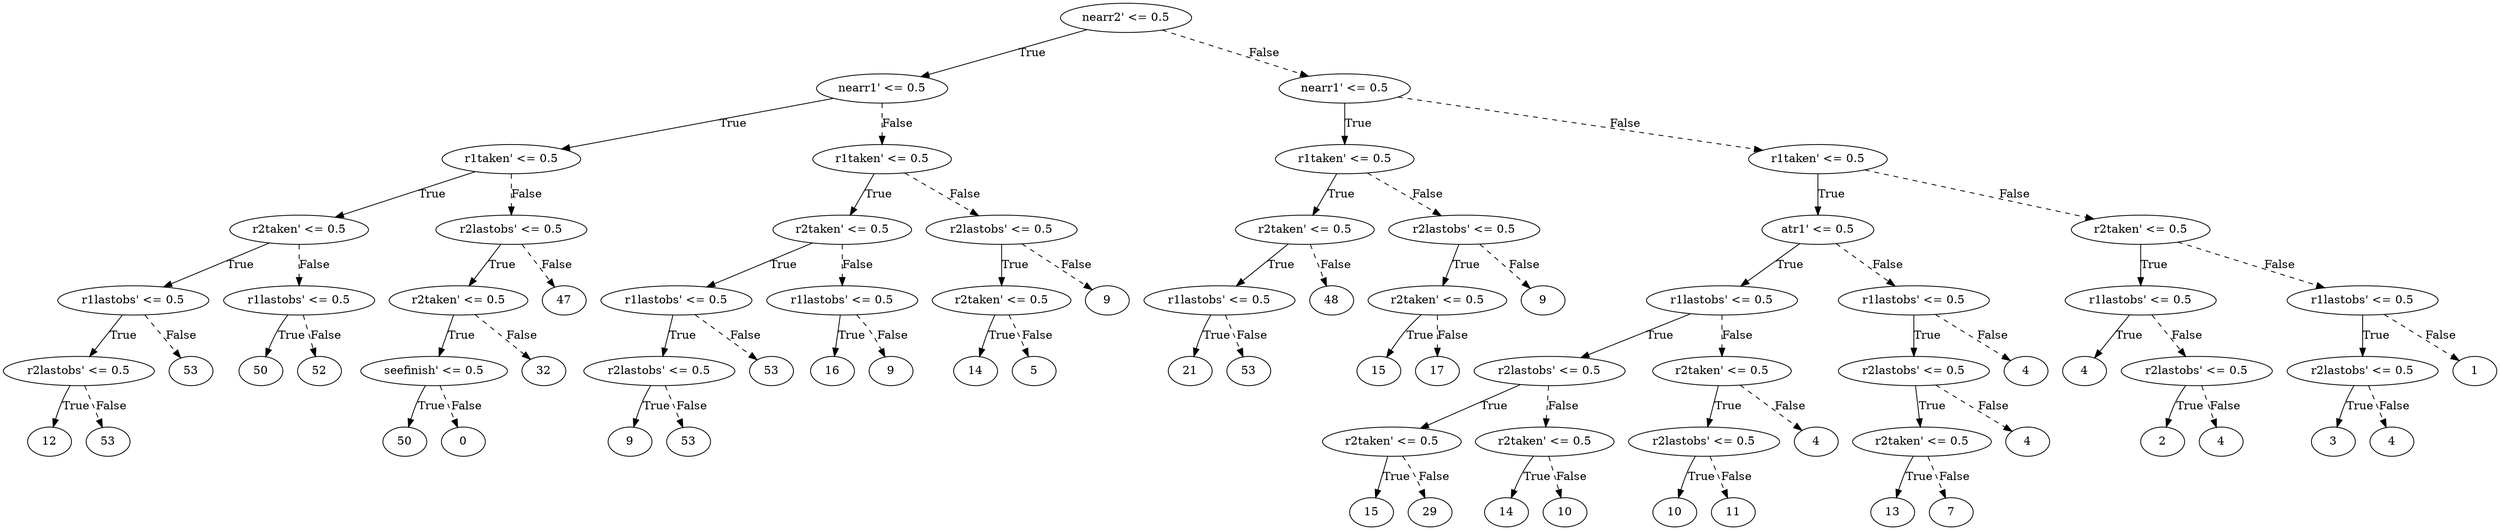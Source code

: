 digraph {
0 [label="nearr2' <= 0.5"];
1 [label="nearr1' <= 0.5"];
2 [label="r1taken' <= 0.5"];
3 [label="r2taken' <= 0.5"];
4 [label="r1lastobs' <= 0.5"];
5 [label="r2lastobs' <= 0.5"];
6 [label="12"];
5 -> 6 [label="True"];
7 [label="53"];
5 -> 7 [style="dashed", label="False"];
4 -> 5 [label="True"];
8 [label="53"];
4 -> 8 [style="dashed", label="False"];
3 -> 4 [label="True"];
9 [label="r1lastobs' <= 0.5"];
10 [label="50"];
9 -> 10 [label="True"];
11 [label="52"];
9 -> 11 [style="dashed", label="False"];
3 -> 9 [style="dashed", label="False"];
2 -> 3 [label="True"];
12 [label="r2lastobs' <= 0.5"];
13 [label="r2taken' <= 0.5"];
14 [label="seefinish' <= 0.5"];
15 [label="50"];
14 -> 15 [label="True"];
16 [label="0"];
14 -> 16 [style="dashed", label="False"];
13 -> 14 [label="True"];
17 [label="32"];
13 -> 17 [style="dashed", label="False"];
12 -> 13 [label="True"];
18 [label="47"];
12 -> 18 [style="dashed", label="False"];
2 -> 12 [style="dashed", label="False"];
1 -> 2 [label="True"];
19 [label="r1taken' <= 0.5"];
20 [label="r2taken' <= 0.5"];
21 [label="r1lastobs' <= 0.5"];
22 [label="r2lastobs' <= 0.5"];
23 [label="9"];
22 -> 23 [label="True"];
24 [label="53"];
22 -> 24 [style="dashed", label="False"];
21 -> 22 [label="True"];
25 [label="53"];
21 -> 25 [style="dashed", label="False"];
20 -> 21 [label="True"];
26 [label="r1lastobs' <= 0.5"];
27 [label="16"];
26 -> 27 [label="True"];
28 [label="9"];
26 -> 28 [style="dashed", label="False"];
20 -> 26 [style="dashed", label="False"];
19 -> 20 [label="True"];
29 [label="r2lastobs' <= 0.5"];
30 [label="r2taken' <= 0.5"];
31 [label="14"];
30 -> 31 [label="True"];
32 [label="5"];
30 -> 32 [style="dashed", label="False"];
29 -> 30 [label="True"];
33 [label="9"];
29 -> 33 [style="dashed", label="False"];
19 -> 29 [style="dashed", label="False"];
1 -> 19 [style="dashed", label="False"];
0 -> 1 [label="True"];
34 [label="nearr1' <= 0.5"];
35 [label="r1taken' <= 0.5"];
36 [label="r2taken' <= 0.5"];
37 [label="r1lastobs' <= 0.5"];
38 [label="21"];
37 -> 38 [label="True"];
39 [label="53"];
37 -> 39 [style="dashed", label="False"];
36 -> 37 [label="True"];
40 [label="48"];
36 -> 40 [style="dashed", label="False"];
35 -> 36 [label="True"];
41 [label="r2lastobs' <= 0.5"];
42 [label="r2taken' <= 0.5"];
43 [label="15"];
42 -> 43 [label="True"];
44 [label="17"];
42 -> 44 [style="dashed", label="False"];
41 -> 42 [label="True"];
45 [label="9"];
41 -> 45 [style="dashed", label="False"];
35 -> 41 [style="dashed", label="False"];
34 -> 35 [label="True"];
46 [label="r1taken' <= 0.5"];
47 [label="atr1' <= 0.5"];
48 [label="r1lastobs' <= 0.5"];
49 [label="r2lastobs' <= 0.5"];
50 [label="r2taken' <= 0.5"];
51 [label="15"];
50 -> 51 [label="True"];
52 [label="29"];
50 -> 52 [style="dashed", label="False"];
49 -> 50 [label="True"];
53 [label="r2taken' <= 0.5"];
54 [label="14"];
53 -> 54 [label="True"];
55 [label="10"];
53 -> 55 [style="dashed", label="False"];
49 -> 53 [style="dashed", label="False"];
48 -> 49 [label="True"];
56 [label="r2taken' <= 0.5"];
57 [label="r2lastobs' <= 0.5"];
58 [label="10"];
57 -> 58 [label="True"];
59 [label="11"];
57 -> 59 [style="dashed", label="False"];
56 -> 57 [label="True"];
60 [label="4"];
56 -> 60 [style="dashed", label="False"];
48 -> 56 [style="dashed", label="False"];
47 -> 48 [label="True"];
61 [label="r1lastobs' <= 0.5"];
62 [label="r2lastobs' <= 0.5"];
63 [label="r2taken' <= 0.5"];
64 [label="13"];
63 -> 64 [label="True"];
65 [label="7"];
63 -> 65 [style="dashed", label="False"];
62 -> 63 [label="True"];
66 [label="4"];
62 -> 66 [style="dashed", label="False"];
61 -> 62 [label="True"];
67 [label="4"];
61 -> 67 [style="dashed", label="False"];
47 -> 61 [style="dashed", label="False"];
46 -> 47 [label="True"];
68 [label="r2taken' <= 0.5"];
69 [label="r1lastobs' <= 0.5"];
70 [label="4"];
69 -> 70 [label="True"];
71 [label="r2lastobs' <= 0.5"];
72 [label="2"];
71 -> 72 [label="True"];
73 [label="4"];
71 -> 73 [style="dashed", label="False"];
69 -> 71 [style="dashed", label="False"];
68 -> 69 [label="True"];
74 [label="r1lastobs' <= 0.5"];
75 [label="r2lastobs' <= 0.5"];
76 [label="3"];
75 -> 76 [label="True"];
77 [label="4"];
75 -> 77 [style="dashed", label="False"];
74 -> 75 [label="True"];
78 [label="1"];
74 -> 78 [style="dashed", label="False"];
68 -> 74 [style="dashed", label="False"];
46 -> 68 [style="dashed", label="False"];
34 -> 46 [style="dashed", label="False"];
0 -> 34 [style="dashed", label="False"];

}